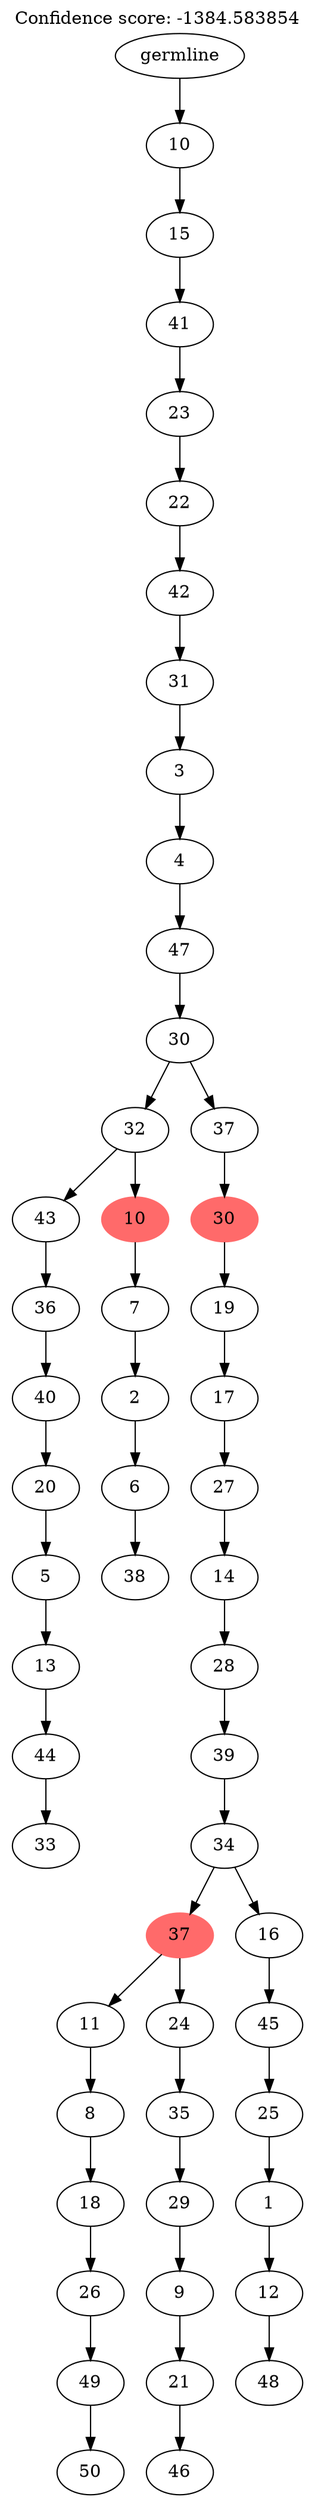 digraph g {
	"52" -> "53";
	"53" [label="33"];
	"51" -> "52";
	"52" [label="44"];
	"50" -> "51";
	"51" [label="13"];
	"49" -> "50";
	"50" [label="5"];
	"48" -> "49";
	"49" [label="20"];
	"47" -> "48";
	"48" [label="40"];
	"46" -> "47";
	"47" [label="36"];
	"44" -> "45";
	"45" [label="38"];
	"43" -> "44";
	"44" [label="6"];
	"42" -> "43";
	"43" [label="2"];
	"41" -> "42";
	"42" [label="7"];
	"40" -> "41";
	"41" [color=indianred1, style=filled, label="10"];
	"40" -> "46";
	"46" [label="43"];
	"38" -> "39";
	"39" [label="50"];
	"37" -> "38";
	"38" [label="49"];
	"36" -> "37";
	"37" [label="26"];
	"35" -> "36";
	"36" [label="18"];
	"34" -> "35";
	"35" [label="8"];
	"32" -> "33";
	"33" [label="46"];
	"31" -> "32";
	"32" [label="21"];
	"30" -> "31";
	"31" [label="9"];
	"29" -> "30";
	"30" [label="29"];
	"28" -> "29";
	"29" [label="35"];
	"27" -> "28";
	"28" [label="24"];
	"27" -> "34";
	"34" [label="11"];
	"25" -> "26";
	"26" [label="48"];
	"24" -> "25";
	"25" [label="12"];
	"23" -> "24";
	"24" [label="1"];
	"22" -> "23";
	"23" [label="25"];
	"21" -> "22";
	"22" [label="45"];
	"20" -> "21";
	"21" [label="16"];
	"20" -> "27";
	"27" [color=indianred1, style=filled, label="37"];
	"19" -> "20";
	"20" [label="34"];
	"18" -> "19";
	"19" [label="39"];
	"17" -> "18";
	"18" [label="28"];
	"16" -> "17";
	"17" [label="14"];
	"15" -> "16";
	"16" [label="27"];
	"14" -> "15";
	"15" [label="17"];
	"13" -> "14";
	"14" [label="19"];
	"12" -> "13";
	"13" [color=indianred1, style=filled, label="30"];
	"11" -> "12";
	"12" [label="37"];
	"11" -> "40";
	"40" [label="32"];
	"10" -> "11";
	"11" [label="30"];
	"9" -> "10";
	"10" [label="47"];
	"8" -> "9";
	"9" [label="4"];
	"7" -> "8";
	"8" [label="3"];
	"6" -> "7";
	"7" [label="31"];
	"5" -> "6";
	"6" [label="42"];
	"4" -> "5";
	"5" [label="22"];
	"3" -> "4";
	"4" [label="23"];
	"2" -> "3";
	"3" [label="41"];
	"1" -> "2";
	"2" [label="15"];
	"0" -> "1";
	"1" [label="10"];
	"0" [label="germline"];
	labelloc="t";
	label="Confidence score: -1384.583854";
}
